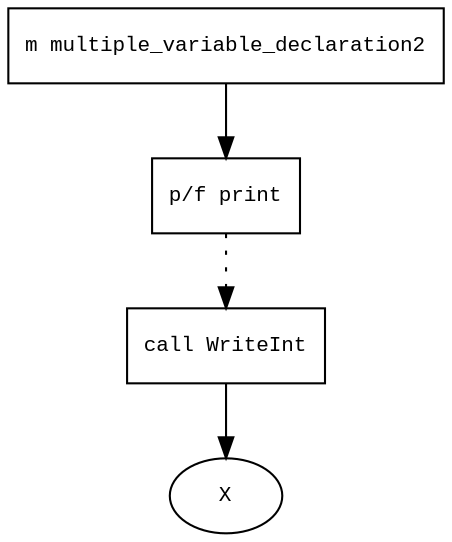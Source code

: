 digraph AST {
  graph [fontname="Times New Roman",fontsize=10];
  node  [fontname="Courier New",fontsize=10];
  edge  [fontname="Times New Roman",fontsize=10];

  node0 [label="m multiple_variable_declaration2",shape=box];
  node2 [label="p/f print",shape=box];
  node5 [label="call WriteInt",shape=box];
  node6 [label="X",shape=ellipse];
  node5->node6;
  node2 -> node5 [style=dotted];
  node0 -> node2;
}
